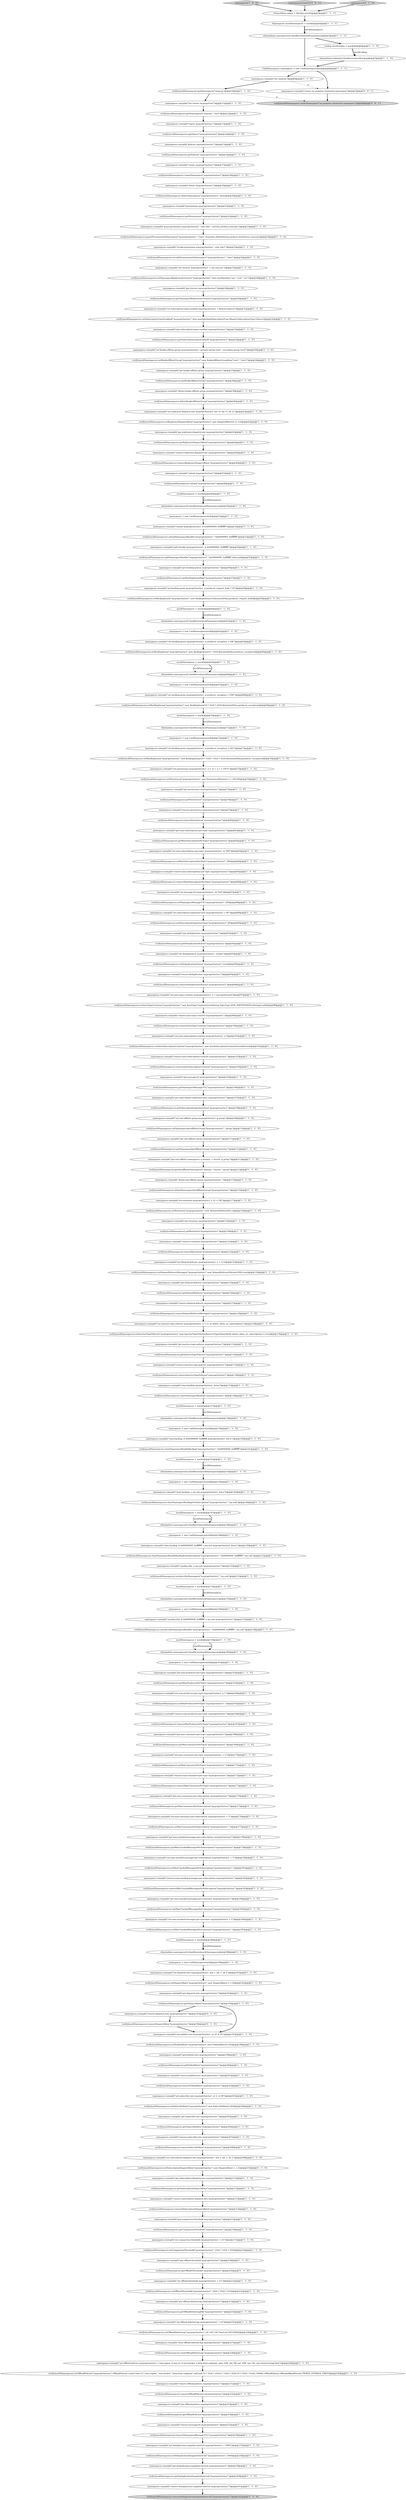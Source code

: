 digraph {
39 [style = filled, label = "namespaces.run(split(\"get-bookie-affinity-group myprop/clust/ns1\"))@@@37@@@['1', '1', '0']", fillcolor = white, shape = ellipse image = "AAA0AAABBB1BBB"];
54 [style = filled, label = "verify(mockNamespaces).setBacklogQuota(\"myprop/clust/ns1\",new BacklogQuota(10l * 1024 * 1024 * 1024,RetentionPolicy.producer_exception))@@@74@@@['1', '1', '0']", fillcolor = white, shape = ellipse image = "AAA0AAABBB1BBB"];
63 [style = filled, label = "verify(mockNamespaces).getOffloadPolicies(\"myprop/clust/ns1\")@@@234@@@['1', '1', '0']", fillcolor = white, shape = ellipse image = "AAA0AAABBB1BBB"];
175 [style = filled, label = "namespaces.run(split(\"remove-auto-topic-creation myprop/clust/ns1\"))@@@99@@@['1', '1', '0']", fillcolor = white, shape = ellipse image = "AAA0AAABBB1BBB"];
220 [style = filled, label = "verify(mockNamespaces).clearNamespaceBacklog(\"myprop/clust/ns1\")@@@136@@@['1', '1', '0']", fillcolor = white, shape = ellipse image = "AAA0AAABBB1BBB"];
205 [style = filled, label = "verify(mockNamespaces).getReplicatorDispatchRate(\"myprop/clust/ns1\")@@@44@@@['1', '1', '0']", fillcolor = white, shape = ellipse image = "AAA0AAABBB1BBB"];
72 [style = filled, label = "verify(mockNamespaces).setBacklogQuota(\"myprop/clust/ns1\",new BacklogQuota(10 * 1024 * 1024,RetentionPolicy.producer_exception))@@@69@@@['1', '1', '0']", fillcolor = white, shape = ellipse image = "AAA0AAABBB1BBB"];
147 [style = filled, label = "when(admin.namespaces()).thenReturn(mockNamespaces)@@@61@@@['1', '1', '0']", fillcolor = white, shape = ellipse image = "AAA0AAABBB1BBB"];
221 [style = filled, label = "namespaces.run(split(\"remove-offload-policies myprop/clust/ns1\"))@@@231@@@['1', '1', '0']", fillcolor = white, shape = ellipse image = "AAA0AAABBB1BBB"];
13 [style = filled, label = "when(admin.namespaces()).thenReturn(mockNamespaces)@@@189@@@['1', '1', '0']", fillcolor = white, shape = ellipse image = "AAA0AAABBB1BBB"];
12 [style = filled, label = "namespaces.run(split(\"create myprop/clust/ns1\"))@@@17@@@['1', '1', '0']", fillcolor = white, shape = ellipse image = "AAA0AAABBB1BBB"];
69 [style = filled, label = "namespaces.run(split(\"get-subscribe-rate myprop/clust/ns1\"))@@@205@@@['1', '1', '0']", fillcolor = white, shape = ellipse image = "AAA0AAABBB1BBB"];
27 [style = filled, label = "namespaces.run(split(\"remove-max-subscriptions-per-topic myprop/clust/ns1\"))@@@85@@@['1', '1', '0']", fillcolor = white, shape = ellipse image = "AAA0AAABBB1BBB"];
74 [style = filled, label = "verify(mockNamespaces).setDeduplicationSnapshotInterval(\"myprop/clust/ns1\",1000)@@@238@@@['1', '1', '0']", fillcolor = white, shape = ellipse image = "AAA0AAABBB1BBB"];
150 [style = filled, label = "namespaces.run(split(\"set-inactive-topic-policies myprop/clust/ns1 -e -t 1s -m delete_when_no_subscriptions\"))@@@129@@@['1', '1', '0']", fillcolor = white, shape = ellipse image = "AAA0AAABBB1BBB"];
213 [style = filled, label = "verify(mockNamespaces).getOffloadThreshold(\"myprop/clust/ns1\")@@@220@@@['1', '1', '0']", fillcolor = white, shape = ellipse image = "AAA0AAABBB1BBB"];
186 [style = filled, label = "namespaces.run(split(\"revoke-permission myprop/clust/ns1 --role role1\"))@@@25@@@['1', '1', '0']", fillcolor = white, shape = ellipse image = "AAA0AAABBB1BBB"];
124 [style = filled, label = "verify(mockNamespaces).getPermissions(\"myprop/clust/ns1\")@@@22@@@['1', '1', '0']", fillcolor = white, shape = ellipse image = "AAA0AAABBB1BBB"];
232 [style = filled, label = "namespaces.run(split(\"get-offload-threshold myprop/clust/ns1\"))@@@219@@@['1', '1', '0']", fillcolor = white, shape = ellipse image = "AAA0AAABBB1BBB"];
190 [style = filled, label = "namespaces.run(split(\"remove-deduplication-snapshot-interval myprop/clust/ns1\"))@@@241@@@['1', '1', '0']", fillcolor = white, shape = ellipse image = "AAA0AAABBB1BBB"];
44 [style = filled, label = "namespaces.run(split(\"set-replicator-dispatch-rate myprop/clust/ns1 -md 10 -bd 11 -dt 12\"))@@@41@@@['1', '1', '0']", fillcolor = white, shape = ellipse image = "AAA0AAABBB1BBB"];
91 [style = filled, label = "namespaces.run(split(\"get-message-ttl myprop/clust/ns1\"))@@@105@@@['1', '1', '0']", fillcolor = white, shape = ellipse image = "AAA0AAABBB1BBB"];
126 [style = filled, label = "namespaces.run(split(\"clear-backlog -b 0x80000000_0xffffffff -s my-sub myprop/clust/ns1 -force\"))@@@150@@@['1', '1', '0']", fillcolor = white, shape = ellipse image = "AAA0AAABBB1BBB"];
71 [style = filled, label = "mockNamespaces = mock()@@@159@@@['1', '1', '0']", fillcolor = white, shape = ellipse image = "AAA0AAABBB1BBB"];
109 [style = filled, label = "verify(mockNamespaces).deleteBookieAffinityGroup(\"myprop/clust/ns1\")@@@40@@@['1', '1', '0']", fillcolor = white, shape = ellipse image = "AAA0AAABBB1BBB"];
50 [style = filled, label = "verify(mockNamespaces).getNamespaceAntiAffinityGroup(\"myprop/clust/ns1\")@@@112@@@['1', '1', '0']", fillcolor = white, shape = ellipse image = "AAA0AAABBB1BBB"];
122 [style = filled, label = "namespaces.run(split(\"get-max-unacked-messages-per-consumer myprop/clust/ns1\"))@@@184@@@['1', '1', '0']", fillcolor = white, shape = ellipse image = "AAA0AAABBB1BBB"];
88 [style = filled, label = "namespaces.run(split(\"set-offload-deletion-lag myprop/clust/ns1 -l 1d\"))@@@225@@@['1', '1', '0']", fillcolor = white, shape = ellipse image = "AAA0AAABBB1BBB"];
238 [style = filled, label = "verify(mockNamespaces).removeSubscriptionDispatchRate(\"myprop/clust/ns1\")@@@214@@@['1', '1', '0']", fillcolor = white, shape = ellipse image = "AAA0AAABBB1BBB"];
142 [style = filled, label = "verify(mockNamespaces).clearOffloadDeleteLag(\"myprop/clust/ns1\")@@@228@@@['1', '1', '0']", fillcolor = white, shape = ellipse image = "AAA0AAABBB1BBB"];
184 [style = filled, label = "namespaces.run(split(\"remove-publish-rate myprop/clust/ns1\"))@@@201@@@['1', '1', '0']", fillcolor = white, shape = ellipse image = "AAA0AAABBB1BBB"];
195 [style = filled, label = "verify(mockNamespaces).setMaxSubscriptionsPerTopic(\"myprop/clust/ns1\",300)@@@84@@@['1', '1', '0']", fillcolor = white, shape = ellipse image = "AAA0AAABBB1BBB"];
197 [style = filled, label = "namespaces.run(split(\"clear-backlog -b 0x80000000_0xffffffff myprop/clust/ns1 -force\"))@@@140@@@['1', '1', '0']", fillcolor = white, shape = ellipse image = "AAA0AAABBB1BBB"];
204 [style = filled, label = "verify(mockNamespaces).removeRetention(\"myprop/clust/ns1\")@@@122@@@['1', '1', '0']", fillcolor = white, shape = ellipse image = "AAA0AAABBB1BBB"];
115 [style = filled, label = "namespaces.run(split(\"set-subscription-types-enabled myprop/clust/ns1 -t Shared,Failover\"))@@@31@@@['1', '1', '0']", fillcolor = white, shape = ellipse image = "AAA0AAABBB1BBB"];
24 [style = filled, label = "namespaces.run(split(\"remove-retention myprop/clust/ns1\"))@@@121@@@['1', '1', '0']", fillcolor = white, shape = ellipse image = "AAA0AAABBB1BBB"];
70 [style = filled, label = "mockNamespaces = mock()@@@65@@@['1', '1', '0']", fillcolor = white, shape = ellipse image = "AAA0AAABBB1BBB"];
222 [style = filled, label = "mockNamespaces = mock()@@@60@@@['1', '1', '0']", fillcolor = white, shape = ellipse image = "AAA0AAABBB1BBB"];
119 [style = filled, label = "verify(mockNamespaces).getMaxConsumersPerTopic(\"myprop/clust/ns1\")@@@169@@@['1', '1', '0']", fillcolor = white, shape = ellipse image = "AAA0AAABBB1BBB"];
212 [style = filled, label = "namespaces.run(split(\"topics myprop/clust/ns1\"))@@@13@@@['1', '1', '0']", fillcolor = white, shape = ellipse image = "AAA0AAABBB1BBB"];
106 [style = filled, label = "namespaces.run(split(\"set-delayed-delivery myprop/clust/ns1 -e -t 1s\"))@@@123@@@['1', '1', '0']", fillcolor = white, shape = ellipse image = "AAA0AAABBB1BBB"];
149 [style = filled, label = "verify(mockNamespaces).getPolicies(\"myprop/clust/ns1\")@@@16@@@['1', '1', '0']", fillcolor = white, shape = ellipse image = "AAA0AAABBB1BBB"];
196 [style = filled, label = "verify(mockNamespaces).removeAutoTopicCreation(\"myprop/clust/ns1\")@@@100@@@['1', '1', '0']", fillcolor = white, shape = ellipse image = "AAA0AAABBB1BBB"];
8 [style = filled, label = "namespaces.run(split(\"set-message-ttl myprop/clust/ns1 -ttl 300\"))@@@87@@@['1', '1', '0']", fillcolor = white, shape = ellipse image = "AAA0AAABBB1BBB"];
237 [style = filled, label = "namespaces.run(split(\"set-max-unacked-messages-per-subscription myprop/clust/ns1 -c 3\"))@@@180@@@['1', '1', '0']", fillcolor = white, shape = ellipse image = "AAA0AAABBB1BBB"];
19 [style = filled, label = "verify(mockNamespaces).setSubscriptionDispatchRate(\"myprop/clust/ns1\",new DispatchRate(-1,-1,2))@@@210@@@['1', '1', '0']", fillcolor = white, shape = ellipse image = "AAA0AAABBB1BBB"];
166 [style = filled, label = "namespaces.run(split(\"get-publish-rate myprop/clust/ns1\"))@@@199@@@['1', '1', '0']", fillcolor = white, shape = ellipse image = "AAA0AAABBB1BBB"];
59 [style = filled, label = "namespaces.run(split(\"set-backlog-quota myprop/clust/ns1 -p producer_exception -l 10G\"))@@@73@@@['1', '1', '0']", fillcolor = white, shape = ellipse image = "AAA0AAABBB1BBB"];
165 [style = filled, label = "namespaces = new CmdNamespaces(null)@@@149@@@['1', '1', '0']", fillcolor = white, shape = ellipse image = "AAA0AAABBB1BBB"];
144 [style = filled, label = "verify(mockNamespaces).setMaxProducersPerTopic(\"myprop/clust/ns1\",1)@@@165@@@['1', '1', '0']", fillcolor = white, shape = ellipse image = "AAA0AAABBB1BBB"];
117 [style = filled, label = "namespaces.run(split(\"get-clusters myprop/clust/ns1\"))@@@29@@@['1', '1', '0']", fillcolor = white, shape = ellipse image = "AAA0AAABBB1BBB"];
179 [style = filled, label = "verify(mockNamespaces).removeAutoSubscriptionCreation(\"myprop/clust/ns1\")@@@104@@@['1', '1', '0']", fillcolor = white, shape = ellipse image = "AAA0AAABBB1BBB"];
210 [style = filled, label = "namespaces.run(split(\"get-offload-policies myprop/clust/ns1\"))@@@233@@@['1', '1', '0']", fillcolor = white, shape = ellipse image = "AAA0AAABBB1BBB"];
240 [style = filled, label = "namespaces.run(split(\"remove-dispatch-rate myprop/clust/ns1\"))@@@195@@@['0', '1', '0']", fillcolor = white, shape = ellipse image = "AAA1AAABBB2BBB"];
95 [style = filled, label = "namespaces.run(split(\"set-auto-topic-creation myprop/clust/ns1 -e -t non-partitioned\"))@@@97@@@['1', '1', '0']", fillcolor = white, shape = ellipse image = "AAA0AAABBB1BBB"];
127 [style = filled, label = "verify(mockNamespaces).setOffloadPolicies(\"myprop/clust/ns1\",OffloadPolicies.create(\"aws-s3\",\"test-region\",\"test-bucket\",\"http://test.endpoint\",null,null,32 * 1024 * 1024,5 * 1024 * 1024,10 * 1024 * 1024L,10000L,OffloadPolicies.OffloadedReadPriority.TIERED_STORAGE_FIRST))@@@230@@@['1', '1', '0']", fillcolor = white, shape = ellipse image = "AAA0AAABBB1BBB"];
84 [style = filled, label = "verify(mockNamespaces).removeSubscribeRate(\"myprop/clust/ns1\")@@@208@@@['1', '1', '0']", fillcolor = white, shape = ellipse image = "AAA0AAABBB1BBB"];
28 [style = filled, label = "namespaces.run(split(\"set-backlog-quota myprop/clust/ns1 -p producer_exception -l 10M\"))@@@68@@@['1', '1', '0']", fillcolor = white, shape = ellipse image = "AAA0AAABBB1BBB"];
32 [style = filled, label = "when(admin.lookups()).thenReturn(mockLookup)@@@7@@@['1', '1', '0']", fillcolor = white, shape = ellipse image = "AAA0AAABBB1BBB"];
48 [style = filled, label = "verify(mockNamespaces).getOffloadDeleteLagMs(\"myprop/clust/ns1\")@@@224@@@['1', '1', '0']", fillcolor = white, shape = ellipse image = "AAA0AAABBB1BBB"];
239 [style = filled, label = "verify(mockNamespaces).removeDispatchRate(\"myprop/clust/ns1\")@@@196@@@['0', '1', '0']", fillcolor = white, shape = ellipse image = "AAA1AAABBB2BBB"];
168 [style = filled, label = "verify(mockNamespaces).setPersistence(\"myprop/clust/ns1\",new PersistencePolicies(2,1,1,100.0d))@@@76@@@['1', '1', '0']", fillcolor = white, shape = ellipse image = "AAA0AAABBB1BBB"];
33 [style = filled, label = "verify(mockNamespaces).removeMaxProducersPerTopic(\"myprop/clust/ns1\")@@@167@@@['1', '1', '0']", fillcolor = white, shape = ellipse image = "AAA0AAABBB1BBB"];
89 [style = filled, label = "verify(mockNamespaces).setSubscriptionTypesEnabled(\"myprop/clust/ns1\",Sets.newHashSet(SubscriptionType.Shared,SubscriptionType.Failover))@@@32@@@['1', '1', '0']", fillcolor = white, shape = ellipse image = "AAA0AAABBB1BBB"];
21 [style = filled, label = "verify(mockNamespaces).removePersistence(\"myprop/clust/ns1\")@@@80@@@['1', '1', '0']", fillcolor = white, shape = ellipse image = "AAA0AAABBB1BBB"];
64 [style = filled, label = "namespaces.run(split(\"delete-anti-affinity-group myprop/clust/ns1 \"))@@@115@@@['1', '1', '0']", fillcolor = white, shape = ellipse image = "AAA0AAABBB1BBB"];
77 [style = filled, label = "verify(mockNamespaces).getDeduplicationSnapshotInterval(\"myprop/clust/ns1\")@@@240@@@['1', '1', '0']", fillcolor = white, shape = ellipse image = "AAA0AAABBB1BBB"];
148 [style = filled, label = "namespaces.run(split(\"get-subscription-types-enabled myprop/clust/ns1\"))@@@33@@@['1', '1', '0']", fillcolor = white, shape = ellipse image = "AAA0AAABBB1BBB"];
206 [style = filled, label = "namespaces.run(split(\"remove-max-consumers-per-topic myprop/clust/ns1\"))@@@172@@@['1', '1', '0']", fillcolor = white, shape = ellipse image = "AAA0AAABBB1BBB"];
136 [style = filled, label = "verify(mockNamespaces).setDispatchRate(\"myprop/clust/ns1\",new DispatchRate(-1,-1,2))@@@192@@@['1', '1', '0']", fillcolor = white, shape = ellipse image = "AAA0AAABBB1BBB"];
208 [style = filled, label = "verify(mockNamespaces).getSubscriptionExpirationTime(\"myprop/clust/ns1\")@@@108@@@['1', '1', '0']", fillcolor = white, shape = ellipse image = "AAA0AAABBB1BBB"];
101 [style = filled, label = "namespaces.run(split(\"set-publish-rate myprop/clust/ns1 -m 10 -b 20\"))@@@197@@@['1', '1', '0']", fillcolor = white, shape = ellipse image = "AAA0AAABBB1BBB"];
229 [style = filled, label = "when(admin.namespaces()).thenReturn(mockNamespaces)@@@66@@@['1', '1', '0']", fillcolor = white, shape = ellipse image = "AAA0AAABBB1BBB"];
157 [style = filled, label = "namespaces.run(split(\"unsubscribe -b 0x80000000_0xffffffff -s my-sub myprop/clust/ns1\"))@@@157@@@['1', '1', '0']", fillcolor = white, shape = ellipse image = "AAA0AAABBB1BBB"];
173 [style = filled, label = "namespaces.run(split(\"set-dispatch-rate myprop/clust/ns1 -md -1 -bd -1 -dt 2\"))@@@191@@@['1', '1', '0']", fillcolor = white, shape = ellipse image = "AAA0AAABBB1BBB"];
191 [style = filled, label = "namespaces.run(split(\"remove-inactive-topic-policies myprop/clust/ns1\"))@@@133@@@['1', '1', '0']", fillcolor = white, shape = ellipse image = "AAA0AAABBB1BBB"];
67 [style = filled, label = "namespaces.run(split(\"unload myprop/clust/ns1\"))@@@47@@@['1', '1', '0']", fillcolor = white, shape = ellipse image = "AAA0AAABBB1BBB"];
102 [style = filled, label = "namespaces = new CmdNamespaces(null)@@@72@@@['1', '1', '0']", fillcolor = white, shape = ellipse image = "AAA0AAABBB1BBB"];
137 [style = filled, label = "namespaces.run(split(\"permissions myprop/clust/ns1\"))@@@21@@@['1', '1', '0']", fillcolor = white, shape = ellipse image = "AAA0AAABBB1BBB"];
55 [style = filled, label = "namespaces.run(split(\"remove-auto-subscription-creation myprop/clust/ns1\"))@@@103@@@['1', '1', '0']", fillcolor = white, shape = ellipse image = "AAA0AAABBB1BBB"];
163 [style = filled, label = "when(admin.namespaces()).thenReturn(mockNamespaces)@@@148@@@['1', '1', '0']", fillcolor = white, shape = ellipse image = "AAA0AAABBB1BBB"];
29 [style = filled, label = "namespaces.run(split(\"get-inactive-topic-policies myprop/clust/ns1\"))@@@131@@@['1', '1', '0']", fillcolor = white, shape = ellipse image = "AAA0AAABBB1BBB"];
22 [style = filled, label = "namespaces.run(split(\"get-compaction-threshold myprop/clust/ns1\"))@@@215@@@['1', '1', '0']", fillcolor = white, shape = ellipse image = "AAA0AAABBB1BBB"];
60 [style = filled, label = "verify(mockNamespaces).unsubscribeNamespaceBundle(\"myprop/clust/ns1\",\"0x80000000_0xffffffff\",\"my-sub\")@@@158@@@['1', '1', '0']", fillcolor = white, shape = ellipse image = "AAA0AAABBB1BBB"];
82 [style = filled, label = "namespaces.run(split(\"get-max-subscriptions-per-topic myprop/clust/ns1\"))@@@81@@@['1', '1', '0']", fillcolor = white, shape = ellipse image = "AAA0AAABBB1BBB"];
92 [style = filled, label = "namespaces.run(split(\"list myprop\"))@@@9@@@['1', '1', '0']", fillcolor = white, shape = ellipse image = "AAA0AAABBB1BBB"];
6 [style = filled, label = "namespaces.run(split(\"set-backlog-quota myprop/clust/ns1 -p producer_exception -l 10K\"))@@@63@@@['1', '1', '0']", fillcolor = white, shape = ellipse image = "AAA0AAABBB1BBB"];
7 [style = filled, label = "verify(mockNamespaces).getMaxUnackedMessagesPerSubscription(\"myprop/clust/ns1\")@@@179@@@['1', '1', '0']", fillcolor = white, shape = ellipse image = "AAA0AAABBB1BBB"];
140 [style = filled, label = "namespaces.run(split(\"remove-max-producers-per-topic myprop/clust/ns1\"))@@@166@@@['1', '1', '0']", fillcolor = white, shape = ellipse image = "AAA0AAABBB1BBB"];
107 [style = filled, label = "verify(mockNamespaces).getDelayedDelivery(\"myprop/clust/ns1\")@@@126@@@['1', '1', '0']", fillcolor = white, shape = ellipse image = "AAA0AAABBB1BBB"];
37 [style = filled, label = "verify(mockNamespaces).removeMaxConsumersPerTopic(\"myprop/clust/ns1\")@@@173@@@['1', '1', '0']", fillcolor = white, shape = ellipse image = "AAA0AAABBB1BBB"];
217 [style = filled, label = "verify(mockNamespaces).getMaxUnackedMessagesPerConsumer(\"myprop/clust/ns1\")@@@185@@@['1', '1', '0']", fillcolor = white, shape = ellipse image = "AAA0AAABBB1BBB"];
180 [style = filled, label = "namespaces.run(split(\"set-clusters myprop/clust/ns1 -c use,usw,usc\"))@@@27@@@['1', '1', '0']", fillcolor = white, shape = ellipse image = "AAA0AAABBB1BBB"];
218 [style = filled, label = "namespaces.run(split(\"set-max-consumers-per-topic myprop/clust/ns1 -c 2\"))@@@170@@@['1', '1', '0']", fillcolor = white, shape = ellipse image = "AAA0AAABBB1BBB"];
183 [style = filled, label = "verify(mockNamespaces).removeMaxSubscriptionsPerTopic(\"myprop/clust/ns1\")@@@86@@@['1', '1', '0']", fillcolor = white, shape = ellipse image = "AAA0AAABBB1BBB"];
152 [style = filled, label = "verify(mockNamespaces).setMaxConsumersPerSubscription(\"myprop/clust/ns1\",3)@@@177@@@['1', '1', '0']", fillcolor = white, shape = ellipse image = "AAA0AAABBB1BBB"];
10 [style = filled, label = "verify(mockNamespaces).getRetention(\"myprop/clust/ns1\")@@@120@@@['1', '1', '0']", fillcolor = white, shape = ellipse image = "AAA0AAABBB1BBB"];
171 [style = filled, label = "namespaces = new CmdNamespaces(null)@@@190@@@['1', '1', '0']", fillcolor = white, shape = ellipse image = "AAA0AAABBB1BBB"];
79 [style = filled, label = "namespaces.run(split(\"clear-backlog -s my-sub myprop/clust/ns1 -force\"))@@@145@@@['1', '1', '0']", fillcolor = white, shape = ellipse image = "AAA0AAABBB1BBB"];
133 [style = filled, label = "verify(mockNamespaces).setPublishRate(\"myprop/clust/ns1\",new PublishRate(10,20))@@@198@@@['1', '1', '0']", fillcolor = white, shape = ellipse image = "AAA0AAABBB1BBB"];
57 [style = filled, label = "namespaces.run(split(\"get-subscription-expiration-time myprop/clust/ns1\"))@@@107@@@['1', '1', '0']", fillcolor = white, shape = ellipse image = "AAA0AAABBB1BBB"];
94 [style = filled, label = "verify(mockNamespaces).setMaxConsumersPerTopic(\"myprop/clust/ns1\",2)@@@171@@@['1', '1', '0']", fillcolor = white, shape = ellipse image = "AAA0AAABBB1BBB"];
226 [style = filled, label = "verify(mockNamespaces).removePublishRate(\"myprop/clust/ns1\")@@@202@@@['1', '1', '0']", fillcolor = white, shape = ellipse image = "AAA0AAABBB1BBB"];
73 [style = filled, label = "verify(mockNamespaces).getNamespaceReplicationClusters(\"myprop/clust/ns1\")@@@30@@@['1', '1', '0']", fillcolor = white, shape = ellipse image = "AAA0AAABBB1BBB"];
80 [style = filled, label = "namespaces = new CmdNamespaces(null)@@@67@@@['1', '1', '0']", fillcolor = white, shape = ellipse image = "AAA0AAABBB1BBB"];
53 [style = filled, label = "namespaces.run(split(\"set-auto-subscription-creation myprop/clust/ns1 -e\"))@@@101@@@['1', '1', '0']", fillcolor = white, shape = ellipse image = "AAA0AAABBB1BBB"];
199 [style = filled, label = "verify(mockNamespaces).deleteNamespace(\"myprop/clust/ns1\",false)@@@20@@@['1', '1', '0']", fillcolor = white, shape = ellipse image = "AAA0AAABBB1BBB"];
234 [style = filled, label = "verify(mockNamespaces).unloadNamespaceBundle(\"myprop/clust/ns1\",\"0x80000000_0xffffffff\")@@@53@@@['1', '1', '0']", fillcolor = white, shape = ellipse image = "AAA0AAABBB1BBB"];
65 [style = filled, label = "namespaces.run(split(\"set-retention myprop/clust/ns1 -t 1h -s 1M\"))@@@117@@@['1', '1', '0']", fillcolor = white, shape = ellipse image = "AAA0AAABBB1BBB"];
156 [style = filled, label = "namespaces.run(split(\"remove-subscribe-rate myprop/clust/ns1\"))@@@207@@@['1', '1', '0']", fillcolor = white, shape = ellipse image = "AAA0AAABBB1BBB"];
3 [style = filled, label = "namespaces['1', '0', '0']", fillcolor = lightgray, shape = diamond image = "AAA0AAABBB1BBB"];
46 [style = filled, label = "namespaces.run(split(\"remove-max-unacked-messages-per-subscription myprop/clust/ns1\"))@@@182@@@['1', '1', '0']", fillcolor = white, shape = ellipse image = "AAA0AAABBB1BBB"];
178 [style = filled, label = "verify(mockNamespaces).deleteNamespaceAntiAffinityGroup(\"myprop/clust/ns1\")@@@116@@@['1', '1', '0']", fillcolor = white, shape = ellipse image = "AAA0AAABBB1BBB"];
187 [style = filled, label = "namespaces.run(split(\"delete-bookie-affinity-group myprop/clust/ns1\"))@@@39@@@['1', '1', '0']", fillcolor = white, shape = ellipse image = "AAA0AAABBB1BBB"];
14 [style = filled, label = "verify(mockNamespaces).setAutoSubscriptionCreation(\"myprop/clust/ns1\",new AutoSubscriptionCreationOverride(true))@@@102@@@['1', '1', '0']", fillcolor = white, shape = ellipse image = "AAA0AAABBB1BBB"];
121 [style = filled, label = "verify(mockNamespaces).removeDeduplicationSnapshotInterval(\"myprop/clust/ns1\")@@@242@@@['1', '1', '0']", fillcolor = lightgray, shape = ellipse image = "AAA0AAABBB1BBB"];
31 [style = filled, label = "namespaces.run(split(\"get-persistence myprop/clust/ns1\"))@@@77@@@['1', '1', '0']", fillcolor = white, shape = ellipse image = "AAA0AAABBB1BBB"];
194 [style = filled, label = "verify(mockNamespaces).removeMaxUnackedMessagesPerSubscription(\"myprop/clust/ns1\")@@@183@@@['1', '1', '0']", fillcolor = white, shape = ellipse image = "AAA0AAABBB1BBB"];
42 [style = filled, label = "CmdNamespaces namespaces = new CmdNamespaces(null)@@@6@@@['1', '1', '1']", fillcolor = white, shape = ellipse image = "AAA0AAABBB1BBB"];
202 [style = filled, label = "mockNamespaces = mock()@@@147@@@['1', '1', '0']", fillcolor = white, shape = ellipse image = "AAA0AAABBB1BBB"];
2 [style = filled, label = "namespaces = new CmdNamespaces(null)@@@156@@@['1', '1', '0']", fillcolor = white, shape = ellipse image = "AAA0AAABBB1BBB"];
164 [style = filled, label = "namespaces.run(split(\"remove-message-ttl myprop/clust/ns1\"))@@@235@@@['1', '1', '0']", fillcolor = white, shape = ellipse image = "AAA0AAABBB1BBB"];
16 [style = filled, label = "verify(mockNamespaces).setReplicatorDispatchRate(\"myprop/clust/ns1\",new DispatchRate(10,11,12))@@@42@@@['1', '1', '0']", fillcolor = white, shape = ellipse image = "AAA0AAABBB1BBB"];
224 [style = filled, label = "verify(mockNamespaces).setSubscriptionExpirationTime(\"myprop/clust/ns1\",60)@@@90@@@['1', '1', '0']", fillcolor = white, shape = ellipse image = "AAA0AAABBB1BBB"];
56 [style = filled, label = "namespaces.run(split(\"get-deduplication myprop/clust/ns1\"))@@@91@@@['1', '1', '0']", fillcolor = white, shape = ellipse image = "AAA0AAABBB1BBB"];
40 [style = filled, label = "verify(mockNamespaces).setDelayedDeliveryMessages(\"myprop/clust/ns1\",new DelayedDeliveryPolicies(1000,true))@@@124@@@['1', '1', '0']", fillcolor = white, shape = ellipse image = "AAA0AAABBB1BBB"];
159 [style = filled, label = "verify(mockNamespaces).setNamespaceMessageTTL(\"myprop/clust/ns1\",300)@@@88@@@['1', '1', '0']", fillcolor = white, shape = ellipse image = "AAA0AAABBB1BBB"];
4 [style = filled, label = "namespaces.run(split(\"get-retention myprop/clust/ns1\"))@@@119@@@['1', '1', '0']", fillcolor = white, shape = ellipse image = "AAA0AAABBB1BBB"];
61 [style = filled, label = "namespaces.run(split(\"set-offload-threshold myprop/clust/ns1 -s 1G\"))@@@221@@@['1', '1', '0']", fillcolor = white, shape = ellipse image = "AAA0AAABBB1BBB"];
219 [style = filled, label = "verify(mockNamespaces).setBacklogQuota(\"myprop/clust/ns1\",new BacklogQuota(10,RetentionPolicy.producer_request_hold))@@@59@@@['1', '1', '0']", fillcolor = white, shape = ellipse image = "AAA0AAABBB1BBB"];
138 [style = filled, label = "verify(mockNamespaces).setNamespaceReplicationClusters(\"myprop/clust/ns1\",Sets.newHashSet(\"use\",\"usw\",\"usc\"))@@@28@@@['1', '1', '0']", fillcolor = white, shape = ellipse image = "AAA0AAABBB1BBB"];
169 [style = filled, label = "namespaces.run(split(\"get-deduplication-snapshot-interval myprop/clust/ns1\"))@@@239@@@['1', '1', '0']", fillcolor = white, shape = ellipse image = "AAA0AAABBB1BBB"];
185 [style = filled, label = "verify(mockNamespaces).setOffloadDeleteLag(\"myprop/clust/ns1\",24 * 60 * 60,TimeUnit.SECONDS)@@@226@@@['1', '1', '0']", fillcolor = white, shape = ellipse image = "AAA0AAABBB1BBB"];
96 [style = filled, label = "namespaces.run(split(\"remove-deduplication myprop/clust/ns1\"))@@@95@@@['1', '1', '0']", fillcolor = white, shape = ellipse image = "AAA0AAABBB1BBB"];
87 [style = filled, label = "namespaces.run(split(\"policies myprop/clust/ns1\"))@@@15@@@['1', '1', '0']", fillcolor = white, shape = ellipse image = "AAA0AAABBB1BBB"];
181 [style = filled, label = "verify(mockNamespaces).getSubscribeRate(\"myprop/clust/ns1\")@@@206@@@['1', '1', '0']", fillcolor = white, shape = ellipse image = "AAA0AAABBB1BBB"];
66 [style = filled, label = "verify(mockNamespaces).getMaxSubscriptionsPerTopic(\"myprop/clust/ns1\")@@@82@@@['1', '1', '0']", fillcolor = white, shape = ellipse image = "AAA0AAABBB1BBB"];
207 [style = filled, label = "mockNamespaces = mock()@@@70@@@['1', '1', '0']", fillcolor = white, shape = ellipse image = "AAA0AAABBB1BBB"];
98 [style = filled, label = "verify(mockNamespaces).removeDelayedDeliveryMessages(\"myprop/clust/ns1\")@@@128@@@['1', '1', '0']", fillcolor = white, shape = ellipse image = "AAA0AAABBB1BBB"];
86 [style = filled, label = "verify(mockNamespaces).setCompactionThreshold(\"myprop/clust/ns1\",1024 * 1024 * 1024)@@@218@@@['1', '1', '0']", fillcolor = white, shape = ellipse image = "AAA0AAABBB1BBB"];
228 [style = filled, label = "mockNamespaces = mock()@@@49@@@['1', '1', '0']", fillcolor = white, shape = ellipse image = "AAA0AAABBB1BBB"];
52 [style = filled, label = "namespaces.run(split(\"set-subscribe-rate myprop/clust/ns1 -sr 2 -st 60\"))@@@203@@@['1', '1', '0']", fillcolor = white, shape = ellipse image = "AAA0AAABBB1BBB"];
143 [style = filled, label = "namespaces.run(split(\"get-replicator-dispatch-rate myprop/clust/ns1\"))@@@43@@@['1', '1', '0']", fillcolor = white, shape = ellipse image = "AAA0AAABBB1BBB"];
103 [style = filled, label = "when(admin.namespaces()).thenReturn(mockNamespaces)@@@50@@@['1', '1', '0']", fillcolor = white, shape = ellipse image = "AAA0AAABBB1BBB"];
125 [style = filled, label = "namespaces.run(split(\"set-subscription-expiration-time myprop/clust/ns1 -t 60\"))@@@89@@@['1', '1', '0']", fillcolor = white, shape = ellipse image = "AAA0AAABBB1BBB"];
129 [style = filled, label = "verify(mockNamespaces).getBookieAffinityGroup(\"myprop/clust/ns1\")@@@38@@@['1', '1', '0']", fillcolor = white, shape = ellipse image = "AAA0AAABBB1BBB"];
162 [style = filled, label = "namespaces.run(split(\"get-backlog-quotas myprop/clust/ns1\"))@@@56@@@['1', '1', '0']", fillcolor = white, shape = ellipse image = "AAA0AAABBB1BBB"];
235 [style = filled, label = "namespaces.run(split(\"get-subscription-dispatch-rate myprop/clust/ns1\"))@@@211@@@['1', '1', '0']", fillcolor = white, shape = ellipse image = "AAA0AAABBB1BBB"];
81 [style = filled, label = "verify(mockNamespaces).getMaxConsumersPerSubscription(\"myprop/clust/ns1\")@@@175@@@['1', '1', '0']", fillcolor = white, shape = ellipse image = "AAA0AAABBB1BBB"];
34 [style = filled, label = "namespaces.run(split(\"set-max-consumers-per-subscription myprop/clust/ns1 -c 3\"))@@@176@@@['1', '1', '0']", fillcolor = white, shape = ellipse image = "AAA0AAABBB1BBB"];
146 [style = filled, label = "namespaces = new CmdNamespaces(null)@@@51@@@['1', '1', '0']", fillcolor = white, shape = ellipse image = "AAA0AAABBB1BBB"];
76 [style = filled, label = "verify(mockNamespaces).revokePermissionsOnNamespace(\"myprop/clust/ns1\",\"role1\")@@@26@@@['1', '1', '0']", fillcolor = white, shape = ellipse image = "AAA0AAABBB1BBB"];
161 [style = filled, label = "verify(mockNamespaces).getNamespaces(\"myprop\",\"clust\")@@@12@@@['1', '1', '0']", fillcolor = white, shape = ellipse image = "AAA0AAABBB1BBB"];
158 [style = filled, label = "mockNamespaces = mock()@@@188@@@['1', '1', '0']", fillcolor = white, shape = ellipse image = "AAA0AAABBB1BBB"];
188 [style = filled, label = "verify(mockNamespaces).getDispatchRate(\"myprop/clust/ns1\")@@@194@@@['1', '1', '0']", fillcolor = white, shape = ellipse image = "AAA0AAABBB1BBB"];
242 [style = filled, label = "namespacesCreateV1['0', '0', '1']", fillcolor = lightgray, shape = diamond image = "AAA0AAABBB3BBB"];
139 [style = filled, label = "namespaces.run(split(\"remove-persistence myprop/clust/ns1\"))@@@79@@@['1', '1', '0']", fillcolor = white, shape = ellipse image = "AAA0AAABBB1BBB"];
51 [style = filled, label = "namespaces = new CmdNamespaces(null)@@@139@@@['1', '1', '0']", fillcolor = white, shape = ellipse image = "AAA0AAABBB1BBB"];
203 [style = filled, label = "verify(mockNamespaces).splitNamespaceBundle(\"myprop/clust/ns1\",\"0x00000000_0xffffffff\",false,null)@@@55@@@['1', '1', '0']", fillcolor = white, shape = ellipse image = "AAA0AAABBB1BBB"];
131 [style = filled, label = "verify(mockNamespaces).removeNamespaceMessageTTL(\"myprop/clust/ns1\")@@@236@@@['1', '1', '0']", fillcolor = white, shape = ellipse image = "AAA0AAABBB1BBB"];
20 [style = filled, label = "verify(mockNamespaces).removeDeduplicationStatus(\"myprop/clust/ns1\")@@@96@@@['1', '1', '0']", fillcolor = white, shape = ellipse image = "AAA0AAABBB1BBB"];
90 [style = filled, label = "namespaces.run(split(\"set-backlog-quota myprop/clust/ns1 -p producer_request_hold -l 10\"))@@@58@@@['1', '1', '0']", fillcolor = white, shape = ellipse image = "AAA0AAABBB1BBB"];
189 [style = filled, label = "namespaces.run(split(\"get-dispatch-rate myprop/clust/ns1\"))@@@193@@@['1', '1', '0']", fillcolor = white, shape = ellipse image = "AAA0AAABBB1BBB"];
105 [style = filled, label = "namespaces.run(split(\"unload myprop/clust/ns1 -b 0x80000000_0xffffffff\"))@@@52@@@['1', '1', '0']", fillcolor = white, shape = ellipse image = "AAA0AAABBB1BBB"];
130 [style = filled, label = "when(admin.namespaces()).thenReturn(mockNamespaces)@@@5@@@['1', '1', '1']", fillcolor = white, shape = ellipse image = "AAA0AAABBB1BBB"];
145 [style = filled, label = "namespaces.run(split(\"set-anti-affinity-group myprop/clust/ns1 -g group\"))@@@109@@@['1', '1', '0']", fillcolor = white, shape = ellipse image = "AAA0AAABBB1BBB"];
25 [style = filled, label = "verify(mockNamespaces).unsubscribeNamespace(\"myprop/clust/ns1\",\"my-sub\")@@@153@@@['1', '1', '0']", fillcolor = white, shape = ellipse image = "AAA0AAABBB1BBB"];
201 [style = filled, label = "namespaces.run(split(\"get-anti-affinity-group myprop/clust/ns1\"))@@@111@@@['1', '1', '0']", fillcolor = white, shape = ellipse image = "AAA0AAABBB1BBB"];
231 [style = filled, label = "verify(mockNamespaces).setRetention(\"myprop/clust/ns1\",new RetentionPolicies(60,1))@@@118@@@['1', '1', '0']", fillcolor = white, shape = ellipse image = "AAA0AAABBB1BBB"];
135 [style = filled, label = "when(admin.namespaces()).thenReturn(mockNamespaces)@@@160@@@['1', '1', '0']", fillcolor = white, shape = ellipse image = "AAA0AAABBB1BBB"];
120 [style = filled, label = "verify(mockNamespaces).setBookieAffinityGroup(\"myprop/clust/ns1\",new BookieAffinityGroupData(\"test1\",\"test2\"))@@@36@@@['1', '1', '0']", fillcolor = white, shape = ellipse image = "AAA0AAABBB1BBB"];
223 [style = filled, label = "namespaces.run(split(\"get-max-unacked-messages-per-subscription myprop/clust/ns1\"))@@@178@@@['1', '1', '0']", fillcolor = white, shape = ellipse image = "AAA0AAABBB1BBB"];
132 [style = filled, label = "verify(mockNamespaces).clearNamespaceBundleBacklog(\"myprop/clust/ns1\",\"0x80000000_0xffffffff\")@@@141@@@['1', '1', '0']", fillcolor = white, shape = ellipse image = "AAA0AAABBB1BBB"];
68 [style = filled, label = "namespaces.run(split(\"set-max-producers-per-topic myprop/clust/ns1 -p 1\"))@@@164@@@['1', '1', '0']", fillcolor = white, shape = ellipse image = "AAA0AAABBB1BBB"];
193 [style = filled, label = "namespaces.run(split(\"get-delayed-delivery myprop/clust/ns1\"))@@@125@@@['1', '1', '0']", fillcolor = white, shape = ellipse image = "AAA0AAABBB1BBB"];
192 [style = filled, label = "namespaces.run(split(\"set-persistence myprop/clust/ns1 -e 2 -w 1 -a 1 -r 100.0\"))@@@75@@@['1', '1', '0']", fillcolor = white, shape = ellipse image = "AAA0AAABBB1BBB"];
11 [style = filled, label = "verify(mockNamespaces).unload(\"myprop/clust/ns1\")@@@48@@@['1', '1', '0']", fillcolor = white, shape = ellipse image = "AAA0AAABBB1BBB"];
99 [style = filled, label = "namespaces.run(split(\"set-max-unacked-messages-per-consumer myprop/clust/ns1 -c 3\"))@@@186@@@['1', '1', '0']", fillcolor = white, shape = ellipse image = "AAA0AAABBB1BBB"];
182 [style = filled, label = "verify(mockNamespaces).getTopics(\"myprop/clust/ns1\")@@@14@@@['1', '1', '0']", fillcolor = white, shape = ellipse image = "AAA0AAABBB1BBB"];
116 [style = filled, label = "verify(mockNamespaces).getMaxProducersPerTopic(\"myprop/clust/ns1\")@@@163@@@['1', '1', '0']", fillcolor = white, shape = ellipse image = "AAA0AAABBB1BBB"];
35 [style = filled, label = "Lookup mockLookup = mock()@@@6@@@['1', '1', '0']", fillcolor = white, shape = ellipse image = "AAA0AAABBB1BBB"];
17 [style = filled, label = "namespaces = new CmdNamespaces(null)@@@62@@@['1', '1', '0']", fillcolor = white, shape = ellipse image = "AAA0AAABBB1BBB"];
118 [style = filled, label = "when(admin.namespaces()).thenReturn(mockNamespaces)@@@71@@@['1', '1', '0']", fillcolor = white, shape = ellipse image = "AAA0AAABBB1BBB"];
176 [style = filled, label = "namespaces.run(split(\"get-max-consumers-per-subscription myprop/clust/ns1\"))@@@174@@@['1', '1', '0']", fillcolor = white, shape = ellipse image = "AAA0AAABBB1BBB"];
114 [style = filled, label = "verify(mockNamespaces).createNamespace(\"myprop/clust/ns1\")@@@18@@@['1', '1', '0']", fillcolor = white, shape = ellipse image = "AAA0AAABBB1BBB"];
41 [style = filled, label = "namespaces = new CmdNamespaces(null)@@@161@@@['1', '1', '0']", fillcolor = white, shape = ellipse image = "AAA0AAABBB1BBB"];
0 [style = filled, label = "namespaces.run(split(\"get-offload-deletion-lag myprop/clust/ns1\"))@@@223@@@['1', '1', '0']", fillcolor = white, shape = ellipse image = "AAA0AAABBB1BBB"];
200 [style = filled, label = "namespaces.run(split(\"set-subscription-dispatch-rate myprop/clust/ns1 -md -1 -bd -1 -dt 2\"))@@@209@@@['1', '1', '0']", fillcolor = white, shape = ellipse image = "AAA0AAABBB1BBB"];
167 [style = filled, label = "namespaces.run(split(\"set-bookie-affinity-group myprop/clust/ns1 --primary-group test1 --secondary-group test2\"))@@@35@@@['1', '1', '0']", fillcolor = white, shape = ellipse image = "AAA0AAABBB1BBB"];
5 [style = filled, label = "verify(mockNamespaces).getBacklogQuotaMap(\"myprop/clust/ns1\")@@@57@@@['1', '1', '0']", fillcolor = white, shape = ellipse image = "AAA0AAABBB1BBB"];
174 [style = filled, label = "namespaces.run(split(\"list-cluster myprop/clust\"))@@@11@@@['1', '1', '0']", fillcolor = white, shape = ellipse image = "AAA0AAABBB1BBB"];
170 [style = filled, label = "namespaces.run(split(\"set-deduplication myprop/clust/ns1 --enable\"))@@@93@@@['1', '1', '0']", fillcolor = white, shape = ellipse image = "AAA0AAABBB1BBB"];
78 [style = filled, label = "verify(mockNamespaces).setMaxUnackedMessagesPerSubscription(\"myprop/clust/ns1\",3)@@@181@@@['1', '1', '0']", fillcolor = white, shape = ellipse image = "AAA0AAABBB1BBB"];
97 [style = filled, label = "verify(mockNamespaces).setInactiveTopicPolicies(\"myprop/clust/ns1\",new InactiveTopicPolicies(InactiveTopicDeleteMode.delete_when_no_subscriptions,1,true))@@@130@@@['1', '1', '0']", fillcolor = white, shape = ellipse image = "AAA0AAABBB1BBB"];
18 [style = filled, label = "verify(mockNamespaces).getNamespaceMessageTTL(\"myprop/clust/ns1\")@@@106@@@['1', '1', '0']", fillcolor = white, shape = ellipse image = "AAA0AAABBB1BBB"];
1 [style = filled, label = "verify(mockNamespaces).getNamespaces(\"myprop\")@@@10@@@['1', '1', '0']", fillcolor = white, shape = ellipse image = "AAA0AAABBB1BBB"];
108 [style = filled, label = "namespaces.run(split(\"set-max-subscriptions-per-topic myprop/clust/ns1 -m 300\"))@@@83@@@['1', '1', '0']", fillcolor = white, shape = ellipse image = "AAA0AAABBB1BBB"];
141 [style = filled, label = "namespaces.run(split(\"delete myprop/clust/ns1\"))@@@19@@@['1', '1', '0']", fillcolor = white, shape = ellipse image = "AAA0AAABBB1BBB"];
75 [style = filled, label = "verify(mockNamespaces).getSubscriptionTypesEnabled(\"myprop/clust/ns1\")@@@34@@@['1', '1', '0']", fillcolor = white, shape = ellipse image = "AAA0AAABBB1BBB"];
83 [style = filled, label = "namespaces.run(split(\"remove-delayed-delivery myprop/clust/ns1\"))@@@127@@@['1', '1', '0']", fillcolor = white, shape = ellipse image = "AAA0AAABBB1BBB"];
160 [style = filled, label = "verify(mockNamespaces).setSubscribeRate(\"myprop/clust/ns1\",new SubscribeRate(2,60))@@@204@@@['1', '1', '0']", fillcolor = white, shape = ellipse image = "AAA0AAABBB1BBB"];
214 [style = filled, label = "verify(mockNamespaces).getDeduplicationStatus(\"myprop/clust/ns1\")@@@92@@@['1', '1', '0']", fillcolor = white, shape = ellipse image = "AAA0AAABBB1BBB"];
23 [style = filled, label = "namespaces.run(split(\"remove-replicator-dispatch-rate myprop/clust/ns1\"))@@@45@@@['1', '1', '0']", fillcolor = white, shape = ellipse image = "AAA0AAABBB1BBB"];
111 [style = filled, label = "verify(mockNamespaces).grantPermissionOnNamespace(\"myprop/clust/ns1\",\"role1\",EnumSet.of(AuthAction.produce,AuthAction.consume))@@@24@@@['1', '1', '0']", fillcolor = white, shape = ellipse image = "AAA0AAABBB1BBB"];
45 [style = filled, label = "namespaces.run(split(\"get-max-producers-per-topic myprop/clust/ns1\"))@@@162@@@['1', '1', '0']", fillcolor = white, shape = ellipse image = "AAA0AAABBB1BBB"];
38 [style = filled, label = "Namespaces mockNamespaces = mock()@@@4@@@['1', '1', '1']", fillcolor = white, shape = ellipse image = "AAA0AAABBB1BBB"];
85 [style = filled, label = "verify(mockNamespaces).setAutoTopicCreation(\"myprop/clust/ns1\",new AutoTopicCreationOverride(true,TopicType.NON_PARTITIONED.toString(),null))@@@98@@@['1', '1', '0']", fillcolor = white, shape = ellipse image = "AAA0AAABBB1BBB"];
104 [style = filled, label = "verify(mockNamespaces).setDeduplicationStatus(\"myprop/clust/ns1\",true)@@@94@@@['1', '1', '0']", fillcolor = white, shape = ellipse image = "AAA0AAABBB1BBB"];
155 [style = filled, label = "verify(mockNamespaces).getAntiAffinityNamespaces(\"dummy\",\"cluster\",\"group\")@@@114@@@['1', '1', '0']", fillcolor = white, shape = ellipse image = "AAA0AAABBB1BBB"];
172 [style = filled, label = "verify(mockNamespaces).setBacklogQuota(\"myprop/clust/ns1\",new BacklogQuota(10 * 1024,RetentionPolicy.producer_exception))@@@64@@@['1', '1', '0']", fillcolor = white, shape = ellipse image = "AAA0AAABBB1BBB"];
154 [style = filled, label = "namespaces.run(split(\"remove-subscription-dispatch-rate myprop/clust/ns1\"))@@@213@@@['1', '1', '0']", fillcolor = white, shape = ellipse image = "AAA0AAABBB1BBB"];
236 [style = filled, label = "namespaces.run(split(\"split-bundle myprop/clust/ns1 -b 0x00000000_0xffffffff\"))@@@54@@@['1', '1', '0']", fillcolor = white, shape = ellipse image = "AAA0AAABBB1BBB"];
110 [style = filled, label = "namespaces.run(split(\"grant-permission myprop/clust/ns1 --role role1 --actions produce,consume\"))@@@23@@@['1', '1', '0']", fillcolor = white, shape = ellipse image = "AAA0AAABBB1BBB"];
227 [style = filled, label = "namespaces = new CmdNamespaces(null)@@@144@@@['1', '1', '0']", fillcolor = white, shape = ellipse image = "AAA0AAABBB1BBB"];
198 [style = filled, label = "namespaces.run(split(\"set-offload-policies myprop/clust/ns1 -r test-region -d aws-s3 -b test-bucket -e http://test.endpoint -mbs 32M -rbs 5M -oat 10M -oae 10s -orp tiered-storage-first\"))@@@229@@@['1', '1', '0']", fillcolor = white, shape = ellipse image = "AAA0AAABBB1BBB"];
153 [style = filled, label = "verify(mockNamespaces).setOffloadThreshold(\"myprop/clust/ns1\",1024 * 1024 * 1024)@@@222@@@['1', '1', '0']", fillcolor = white, shape = ellipse image = "AAA0AAABBB1BBB"];
177 [style = filled, label = "verify(mockNamespaces).removeOffloadPolicies(\"myprop/clust/ns1\")@@@232@@@['1', '1', '0']", fillcolor = white, shape = ellipse image = "AAA0AAABBB1BBB"];
211 [style = filled, label = "verify(mockNamespaces).setNamespaceAntiAffinityGroup(\"myprop/clust/ns1\",\"group\")@@@110@@@['1', '1', '0']", fillcolor = white, shape = ellipse image = "AAA0AAABBB1BBB"];
26 [style = filled, label = "mockNamespaces = mock()@@@142@@@['1', '1', '0']", fillcolor = white, shape = ellipse image = "AAA0AAABBB1BBB"];
112 [style = filled, label = "PulsarAdmin admin = Mockito.mock()@@@3@@@['1', '1', '1']", fillcolor = white, shape = ellipse image = "AAA0AAABBB1BBB"];
113 [style = filled, label = "namespaces.run(split(\"clear-offload-deletion-lag myprop/clust/ns1\"))@@@227@@@['1', '1', '0']", fillcolor = white, shape = ellipse image = "AAA0AAABBB1BBB"];
58 [style = filled, label = "mockNamespaces = mock()@@@137@@@['1', '1', '0']", fillcolor = white, shape = ellipse image = "AAA0AAABBB1BBB"];
225 [style = filled, label = "namespaces.run(split(\"set-deduplication-snapshot-interval myprop/clust/ns1 -i 1000\"))@@@237@@@['1', '1', '0']", fillcolor = white, shape = ellipse image = "AAA0AAABBB1BBB"];
43 [style = filled, label = "verify(mockNamespaces).removeReplicatorDispatchRate(\"myprop/clust/ns1\")@@@46@@@['1', '1', '0']", fillcolor = white, shape = ellipse image = "AAA0AAABBB1BBB"];
93 [style = filled, label = "mockNamespaces = mock()@@@154@@@['1', '1', '0']", fillcolor = white, shape = ellipse image = "AAA0AAABBB1BBB"];
216 [style = filled, label = "verify(mockNamespaces).getInactiveTopicPolicies(\"myprop/clust/ns1\")@@@132@@@['1', '1', '0']", fillcolor = white, shape = ellipse image = "AAA0AAABBB1BBB"];
62 [style = filled, label = "when(admin.namespaces()).thenReturn(mockNamespaces)@@@155@@@['1', '1', '0']", fillcolor = white, shape = ellipse image = "AAA0AAABBB1BBB"];
151 [style = filled, label = "when(admin.namespaces()).thenReturn(mockNamespaces)@@@143@@@['1', '1', '0']", fillcolor = white, shape = ellipse image = "AAA0AAABBB1BBB"];
215 [style = filled, label = "verify(mockNamespaces).getPersistence(\"myprop/clust/ns1\")@@@78@@@['1', '1', '0']", fillcolor = white, shape = ellipse image = "AAA0AAABBB1BBB"];
47 [style = filled, label = "verify(mockNamespaces).removeInactiveTopicPolicies(\"myprop/clust/ns1\")@@@134@@@['1', '1', '0']", fillcolor = white, shape = ellipse image = "AAA0AAABBB1BBB"];
128 [style = filled, label = "verify(mockNamespaces).getPublishRate(\"myprop/clust/ns1\")@@@200@@@['1', '1', '0']", fillcolor = white, shape = ellipse image = "AAA0AAABBB1BBB"];
243 [style = filled, label = "namespaces.run(split(\"create my-prop/my-cluster/my-namespace\"))@@@7@@@['0', '0', '1']", fillcolor = white, shape = ellipse image = "AAA0AAABBB3BBB"];
241 [style = filled, label = "namespaces['0', '1', '0']", fillcolor = lightgray, shape = diamond image = "AAA0AAABBB2BBB"];
100 [style = filled, label = "verify(mockNamespaces).clearNamespaceBacklogForSubscription(\"myprop/clust/ns1\",\"my-sub\")@@@146@@@['1', '1', '0']", fillcolor = white, shape = ellipse image = "AAA0AAABBB1BBB"];
15 [style = filled, label = "namespaces.run(split(\"clear-backlog myprop/clust/ns1 -force\"))@@@135@@@['1', '1', '0']", fillcolor = white, shape = ellipse image = "AAA0AAABBB1BBB"];
123 [style = filled, label = "namespaces.run(split(\"get-max-consumers-per-topic myprop/clust/ns1\"))@@@168@@@['1', '1', '0']", fillcolor = white, shape = ellipse image = "AAA0AAABBB1BBB"];
233 [style = filled, label = "when(admin.namespaces()).thenReturn(mockNamespaces)@@@138@@@['1', '1', '0']", fillcolor = white, shape = ellipse image = "AAA0AAABBB1BBB"];
36 [style = filled, label = "namespaces.run(split(\"get-anti-affinity-namespaces -p dummy -c cluster -g group\"))@@@113@@@['1', '1', '0']", fillcolor = white, shape = ellipse image = "AAA0AAABBB1BBB"];
9 [style = filled, label = "namespaces.run(split(\"set-compaction-threshold myprop/clust/ns1 -t 1G\"))@@@217@@@['1', '1', '0']", fillcolor = white, shape = ellipse image = "AAA0AAABBB1BBB"];
230 [style = filled, label = "verify(mockNamespaces).setMaxUnackedMessagesPerConsumer(\"myprop/clust/ns1\",3)@@@187@@@['1', '1', '0']", fillcolor = white, shape = ellipse image = "AAA0AAABBB1BBB"];
134 [style = filled, label = "namespaces.run(split(\"unsubscribe -s my-sub myprop/clust/ns1\"))@@@152@@@['1', '1', '0']", fillcolor = white, shape = ellipse image = "AAA0AAABBB1BBB"];
209 [style = filled, label = "verify(mockNamespaces).clearNamespaceBundleBacklogForSubscription(\"myprop/clust/ns1\",\"0x80000000_0xffffffff\",\"my-sub\")@@@151@@@['1', '1', '0']", fillcolor = white, shape = ellipse image = "AAA0AAABBB1BBB"];
244 [style = filled, label = "verify(mockNamespaces).createNamespace(\"my-prop/my-cluster/my-namespace\")@@@8@@@['0', '0', '1']", fillcolor = lightgray, shape = ellipse image = "AAA0AAABBB3BBB"];
49 [style = filled, label = "verify(mockNamespaces).getCompactionThreshold(\"myprop/clust/ns1\")@@@216@@@['1', '1', '0']", fillcolor = white, shape = ellipse image = "AAA0AAABBB1BBB"];
30 [style = filled, label = "verify(mockNamespaces).getSubscriptionDispatchRate(\"myprop/clust/ns1\")@@@212@@@['1', '1', '0']", fillcolor = white, shape = ellipse image = "AAA0AAABBB1BBB"];
183->8 [style = bold, label=""];
180->138 [style = bold, label=""];
205->23 [style = bold, label=""];
66->108 [style = bold, label=""];
96->20 [style = bold, label=""];
155->64 [style = bold, label=""];
24->204 [style = bold, label=""];
107->83 [style = bold, label=""];
156->84 [style = bold, label=""];
188->240 [style = bold, label=""];
85->175 [style = bold, label=""];
10->24 [style = bold, label=""];
140->33 [style = bold, label=""];
202->163 [style = solid, label="mockNamespaces"];
162->5 [style = bold, label=""];
64->178 [style = bold, label=""];
136->189 [style = bold, label=""];
210->63 [style = bold, label=""];
28->72 [style = bold, label=""];
237->78 [style = bold, label=""];
172->70 [style = bold, label=""];
46->194 [style = bold, label=""];
87->149 [style = bold, label=""];
2->157 [style = bold, label=""];
219->222 [style = bold, label=""];
135->41 [style = bold, label=""];
239->101 [style = bold, label=""];
5->90 [style = bold, label=""];
212->182 [style = bold, label=""];
224->56 [style = bold, label=""];
35->32 [style = bold, label=""];
55->179 [style = bold, label=""];
149->12 [style = bold, label=""];
93->62 [style = bold, label=""];
6->172 [style = bold, label=""];
110->111 [style = bold, label=""];
122->217 [style = bold, label=""];
226->52 [style = bold, label=""];
227->79 [style = bold, label=""];
234->236 [style = bold, label=""];
103->146 [style = bold, label=""];
225->74 [style = bold, label=""];
154->238 [style = bold, label=""];
168->31 [style = bold, label=""];
48->88 [style = bold, label=""];
63->164 [style = bold, label=""];
57->208 [style = bold, label=""];
152->223 [style = bold, label=""];
79->100 [style = bold, label=""];
51->197 [style = bold, label=""];
69->181 [style = bold, label=""];
101->133 [style = bold, label=""];
95->85 [style = bold, label=""];
195->27 [style = bold, label=""];
209->134 [style = bold, label=""];
21->82 [style = bold, label=""];
165->126 [style = bold, label=""];
118->102 [style = bold, label=""];
199->137 [style = bold, label=""];
222->147 [style = bold, label=""];
229->80 [style = bold, label=""];
211->201 [style = bold, label=""];
235->30 [style = bold, label=""];
36->155 [style = bold, label=""];
176->81 [style = bold, label=""];
84->200 [style = bold, label=""];
49->9 [style = bold, label=""];
65->231 [style = bold, label=""];
43->67 [style = bold, label=""];
189->188 [style = bold, label=""];
141->199 [style = bold, label=""];
202->163 [style = bold, label=""];
128->184 [style = bold, label=""];
81->34 [style = bold, label=""];
41->45 [style = bold, label=""];
159->125 [style = bold, label=""];
214->170 [style = bold, label=""];
175->196 [style = bold, label=""];
196->53 [style = bold, label=""];
206->37 [style = bold, label=""];
34->152 [style = bold, label=""];
114->141 [style = bold, label=""];
231->4 [style = bold, label=""];
67->11 [style = bold, label=""];
20->95 [style = bold, label=""];
75->167 [style = bold, label=""];
12->114 [style = bold, label=""];
144->140 [style = bold, label=""];
241->112 [style = bold, label=""];
218->94 [style = bold, label=""];
240->239 [style = bold, label=""];
161->212 [style = bold, label=""];
82->66 [style = bold, label=""];
23->43 [style = bold, label=""];
99->230 [style = bold, label=""];
203->162 [style = bold, label=""];
186->76 [style = bold, label=""];
31->215 [style = bold, label=""];
137->124 [style = bold, label=""];
198->127 [style = bold, label=""];
134->25 [style = bold, label=""];
150->97 [style = bold, label=""];
16->143 [style = bold, label=""];
26->151 [style = bold, label=""];
106->40 [style = bold, label=""];
184->226 [style = bold, label=""];
73->115 [style = bold, label=""];
54->192 [style = bold, label=""];
223->7 [style = bold, label=""];
17->6 [style = bold, label=""];
3->112 [style = bold, label=""];
242->112 [style = bold, label=""];
222->147 [style = solid, label="mockNamespaces"];
60->71 [style = bold, label=""];
112->38 [style = bold, label=""];
83->98 [style = bold, label=""];
78->46 [style = bold, label=""];
207->118 [style = bold, label=""];
132->26 [style = bold, label=""];
157->60 [style = bold, label=""];
238->22 [style = bold, label=""];
167->120 [style = bold, label=""];
129->187 [style = bold, label=""];
143->205 [style = bold, label=""];
139->21 [style = bold, label=""];
131->225 [style = bold, label=""];
62->2 [style = bold, label=""];
215->139 [style = bold, label=""];
126->209 [style = bold, label=""];
216->191 [style = bold, label=""];
9->86 [style = bold, label=""];
86->232 [style = bold, label=""];
104->96 [style = bold, label=""];
207->118 [style = solid, label="mockNamespaces"];
50->36 [style = bold, label=""];
190->121 [style = bold, label=""];
177->210 [style = bold, label=""];
233->51 [style = bold, label=""];
100->202 [style = bold, label=""];
45->116 [style = bold, label=""];
182->87 [style = bold, label=""];
19->235 [style = bold, label=""];
115->89 [style = bold, label=""];
151->227 [style = bold, label=""];
160->69 [style = bold, label=""];
35->32 [style = solid, label="mockLookup"];
133->166 [style = bold, label=""];
232->213 [style = bold, label=""];
124->110 [style = bold, label=""];
56->214 [style = bold, label=""];
221->177 [style = bold, label=""];
178->65 [style = bold, label=""];
0->48 [style = bold, label=""];
120->39 [style = bold, label=""];
102->59 [style = bold, label=""];
59->54 [style = bold, label=""];
15->220 [style = bold, label=""];
127->221 [style = bold, label=""];
166->128 [style = bold, label=""];
11->228 [style = bold, label=""];
32->42 [style = bold, label=""];
42->92 [style = bold, label=""];
236->203 [style = bold, label=""];
92->1 [style = bold, label=""];
8->159 [style = bold, label=""];
200->19 [style = bold, label=""];
138->117 [style = bold, label=""];
1->244 [style = dashed, label="0"];
188->101 [style = bold, label=""];
40->193 [style = bold, label=""];
88->185 [style = bold, label=""];
71->135 [style = solid, label="mockNamespaces"];
208->145 [style = bold, label=""];
243->244 [style = bold, label=""];
72->207 [style = bold, label=""];
97->29 [style = bold, label=""];
29->216 [style = bold, label=""];
148->75 [style = bold, label=""];
125->224 [style = bold, label=""];
194->122 [style = bold, label=""];
230->158 [style = bold, label=""];
1->174 [style = bold, label=""];
4->10 [style = bold, label=""];
142->198 [style = bold, label=""];
98->150 [style = bold, label=""];
113->142 [style = bold, label=""];
42->243 [style = bold, label=""];
38->130 [style = bold, label=""];
228->103 [style = bold, label=""];
201->50 [style = bold, label=""];
58->233 [style = bold, label=""];
71->135 [style = bold, label=""];
39->129 [style = bold, label=""];
33->123 [style = bold, label=""];
93->62 [style = solid, label="mockNamespaces"];
204->106 [style = bold, label=""];
92->243 [style = dashed, label="0"];
14->55 [style = bold, label=""];
197->132 [style = bold, label=""];
108->195 [style = bold, label=""];
228->103 [style = solid, label="mockNamespaces"];
53->14 [style = bold, label=""];
74->169 [style = bold, label=""];
130->42 [style = bold, label=""];
58->233 [style = solid, label="mockNamespaces"];
192->168 [style = bold, label=""];
77->190 [style = bold, label=""];
185->113 [style = bold, label=""];
30->154 [style = bold, label=""];
191->47 [style = bold, label=""];
170->104 [style = bold, label=""];
68->144 [style = bold, label=""];
27->183 [style = bold, label=""];
89->148 [style = bold, label=""];
146->105 [style = bold, label=""];
105->234 [style = bold, label=""];
187->109 [style = bold, label=""];
70->229 [style = solid, label="mockNamespaces"];
47->15 [style = bold, label=""];
169->77 [style = bold, label=""];
164->131 [style = bold, label=""];
76->180 [style = bold, label=""];
91->18 [style = bold, label=""];
119->218 [style = bold, label=""];
117->73 [style = bold, label=""];
37->176 [style = bold, label=""];
94->206 [style = bold, label=""];
173->136 [style = bold, label=""];
26->151 [style = solid, label="mockNamespaces"];
70->229 [style = bold, label=""];
44->16 [style = bold, label=""];
22->49 [style = bold, label=""];
163->165 [style = bold, label=""];
80->28 [style = bold, label=""];
147->17 [style = bold, label=""];
130->35 [style = bold, label=""];
179->91 [style = bold, label=""];
7->237 [style = bold, label=""];
158->13 [style = bold, label=""];
171->173 [style = bold, label=""];
111->186 [style = bold, label=""];
18->57 [style = bold, label=""];
193->107 [style = bold, label=""];
123->119 [style = bold, label=""];
109->44 [style = bold, label=""];
61->153 [style = bold, label=""];
145->211 [style = bold, label=""];
217->99 [style = bold, label=""];
174->161 [style = bold, label=""];
181->156 [style = bold, label=""];
52->160 [style = bold, label=""];
220->58 [style = bold, label=""];
213->61 [style = bold, label=""];
116->68 [style = bold, label=""];
158->13 [style = solid, label="mockNamespaces"];
153->0 [style = bold, label=""];
25->93 [style = bold, label=""];
90->219 [style = bold, label=""];
38->130 [style = solid, label="mockNamespaces"];
13->171 [style = bold, label=""];
}
